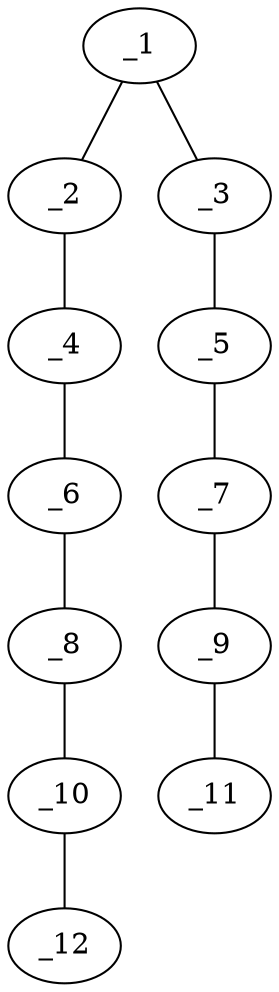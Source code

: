 graph molid73709 {
	_1	 [charge=0,
		chem=1,
		symbol="C  ",
		x="6.3301",
		y="-0.25"];
	_2	 [charge=0,
		chem=1,
		symbol="C  ",
		x="7.1962",
		y="0.25"];
	_1 -- _2	 [valence=3];
	_3	 [charge=0,
		chem=1,
		symbol="C  ",
		x="5.4641",
		y="-0.75"];
	_1 -- _3	 [valence=1];
	_4	 [charge=0,
		chem=1,
		symbol="C  ",
		x="8.0622",
		y="0.75"];
	_2 -- _4	 [valence=1];
	_5	 [charge=0,
		chem=2,
		symbol="O  ",
		x="4.5981",
		y="-0.25"];
	_3 -- _5	 [valence=1];
	_6	 [charge=0,
		chem=2,
		symbol="O  ",
		x="8.9282",
		y="0.25"];
	_4 -- _6	 [valence=1];
	_7	 [charge=0,
		chem=1,
		symbol="C  ",
		x="3.7321",
		y="-0.75"];
	_5 -- _7	 [valence=1];
	_8	 [charge=0,
		chem=1,
		symbol="C  ",
		x="9.7942",
		y="0.75"];
	_6 -- _8	 [valence=1];
	_9	 [charge=0,
		chem=1,
		symbol="C  ",
		x="2.866",
		y="-0.25"];
	_7 -- _9	 [valence=1];
	_10	 [charge=0,
		chem=1,
		symbol="C  ",
		x="10.6603",
		y="0.25"];
	_8 -- _10	 [valence=1];
	_11	 [charge=0,
		chem=2,
		symbol="O  ",
		x=2,
		y="-0.75"];
	_9 -- _11	 [valence=1];
	_12	 [charge=0,
		chem=2,
		symbol="O  ",
		x="11.5263",
		y="0.75"];
	_10 -- _12	 [valence=1];
}
